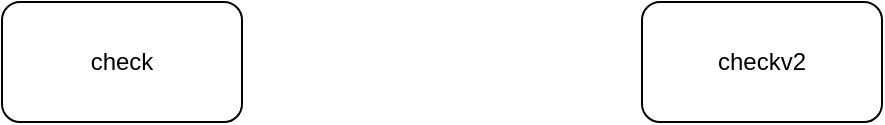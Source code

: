 <mxfile version="20.8.20" type="github">
  <diagram name="第 1 页" id="lrrHZ4swdHIC2B0YfNaa">
    <mxGraphModel dx="823" dy="544" grid="1" gridSize="10" guides="1" tooltips="1" connect="1" arrows="1" fold="1" page="1" pageScale="1" pageWidth="827" pageHeight="1169" math="0" shadow="0">
      <root>
        <mxCell id="0" />
        <mxCell id="1" parent="0" />
        <mxCell id="4T8ELLFSV2IHGSas_9KA-1" value="check" style="rounded=1;whiteSpace=wrap;html=1;" vertex="1" parent="1">
          <mxGeometry x="140" y="120" width="120" height="60" as="geometry" />
        </mxCell>
        <mxCell id="4T8ELLFSV2IHGSas_9KA-2" value="checkv2" style="rounded=1;whiteSpace=wrap;html=1;" vertex="1" parent="1">
          <mxGeometry x="460" y="120" width="120" height="60" as="geometry" />
        </mxCell>
      </root>
    </mxGraphModel>
  </diagram>
</mxfile>
